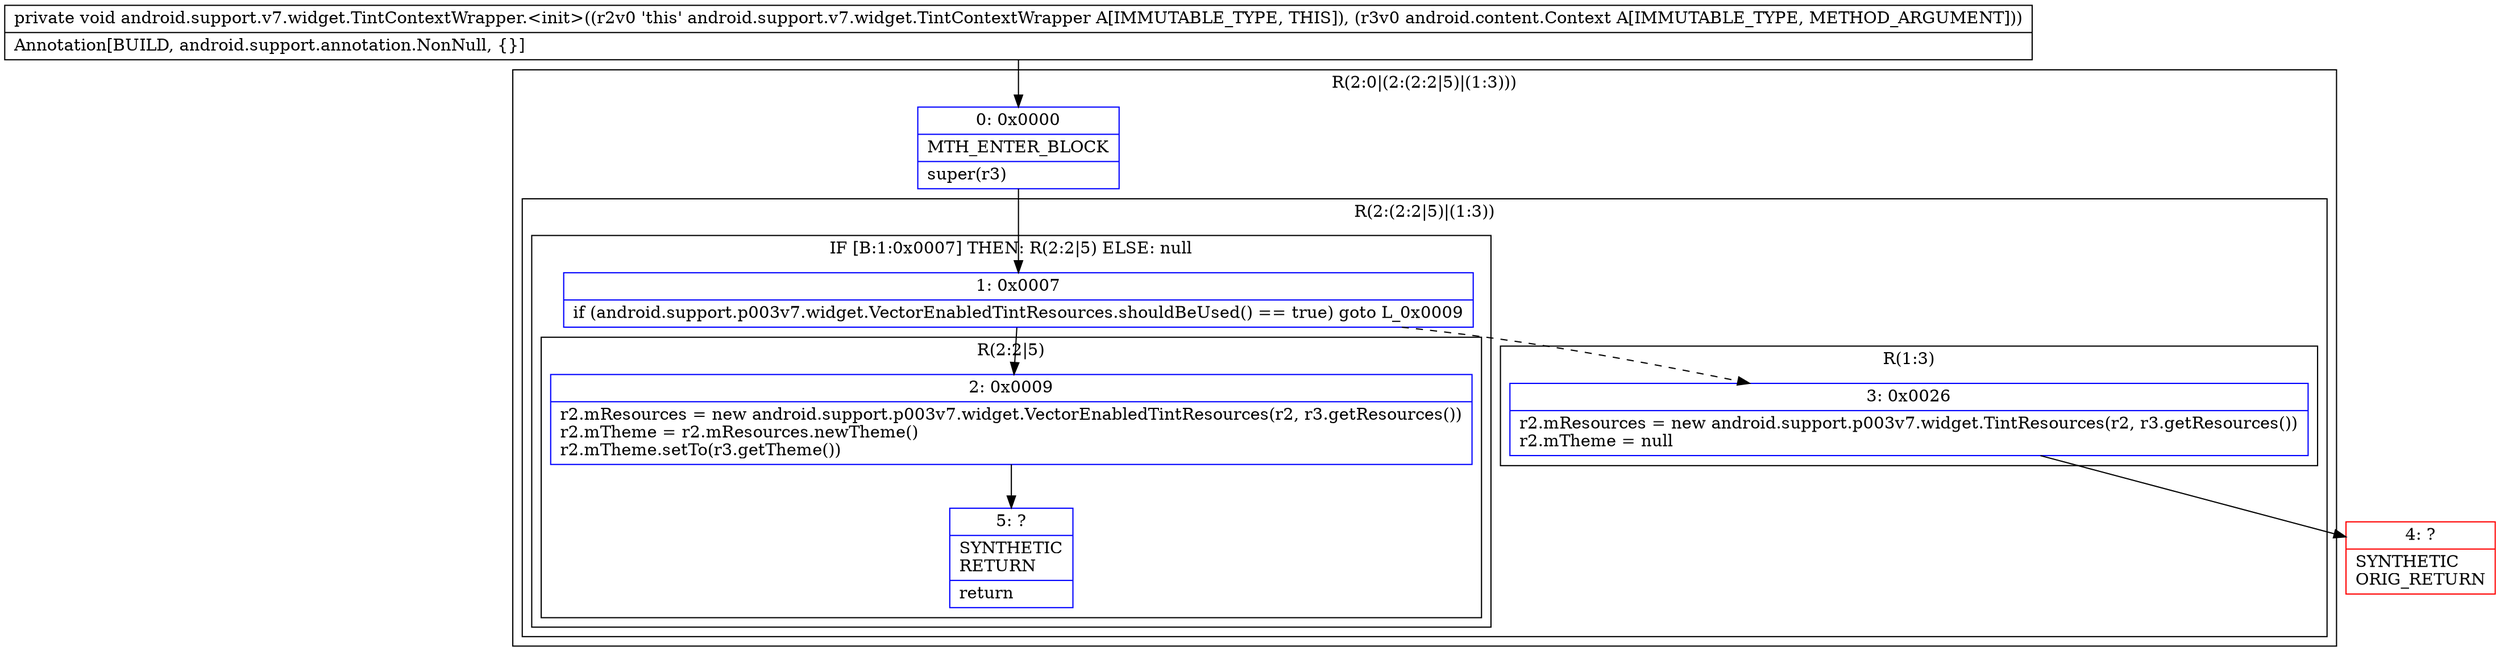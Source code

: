 digraph "CFG forandroid.support.v7.widget.TintContextWrapper.\<init\>(Landroid\/content\/Context;)V" {
subgraph cluster_Region_479069732 {
label = "R(2:0|(2:(2:2|5)|(1:3)))";
node [shape=record,color=blue];
Node_0 [shape=record,label="{0\:\ 0x0000|MTH_ENTER_BLOCK\l|super(r3)\l}"];
subgraph cluster_Region_901926726 {
label = "R(2:(2:2|5)|(1:3))";
node [shape=record,color=blue];
subgraph cluster_IfRegion_378106117 {
label = "IF [B:1:0x0007] THEN: R(2:2|5) ELSE: null";
node [shape=record,color=blue];
Node_1 [shape=record,label="{1\:\ 0x0007|if (android.support.p003v7.widget.VectorEnabledTintResources.shouldBeUsed() == true) goto L_0x0009\l}"];
subgraph cluster_Region_1006219219 {
label = "R(2:2|5)";
node [shape=record,color=blue];
Node_2 [shape=record,label="{2\:\ 0x0009|r2.mResources = new android.support.p003v7.widget.VectorEnabledTintResources(r2, r3.getResources())\lr2.mTheme = r2.mResources.newTheme()\lr2.mTheme.setTo(r3.getTheme())\l}"];
Node_5 [shape=record,label="{5\:\ ?|SYNTHETIC\lRETURN\l|return\l}"];
}
}
subgraph cluster_Region_1462378926 {
label = "R(1:3)";
node [shape=record,color=blue];
Node_3 [shape=record,label="{3\:\ 0x0026|r2.mResources = new android.support.p003v7.widget.TintResources(r2, r3.getResources())\lr2.mTheme = null\l}"];
}
}
}
Node_4 [shape=record,color=red,label="{4\:\ ?|SYNTHETIC\lORIG_RETURN\l}"];
MethodNode[shape=record,label="{private void android.support.v7.widget.TintContextWrapper.\<init\>((r2v0 'this' android.support.v7.widget.TintContextWrapper A[IMMUTABLE_TYPE, THIS]), (r3v0 android.content.Context A[IMMUTABLE_TYPE, METHOD_ARGUMENT]))  | Annotation[BUILD, android.support.annotation.NonNull, \{\}]\l}"];
MethodNode -> Node_0;
Node_0 -> Node_1;
Node_1 -> Node_2;
Node_1 -> Node_3[style=dashed];
Node_2 -> Node_5;
Node_3 -> Node_4;
}

